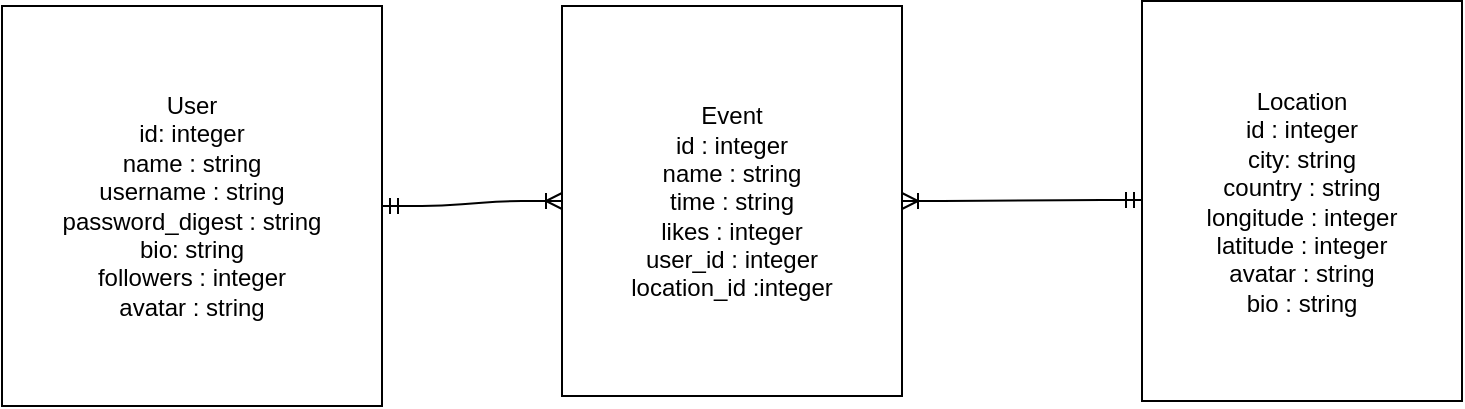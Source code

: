 <mxfile version="13.1.3">
    <diagram id="6hGFLwfOUW9BJ-s0fimq" name="Page-1">
        <mxGraphModel dx="226" dy="530" grid="1" gridSize="10" guides="1" tooltips="1" connect="1" arrows="1" fold="1" page="1" pageScale="1" pageWidth="827" pageHeight="1169" math="0" shadow="0">
            <root>
                <mxCell id="0"/>
                <mxCell id="1" parent="0"/>
                <mxCell id="2" value="Event&lt;br&gt;id : integer&lt;br&gt;name : string&lt;br&gt;time : string&lt;br&gt;likes : integer&lt;br&gt;user_id : integer&lt;br&gt;location_id :integer" style="rounded=0;whiteSpace=wrap;html=1;" parent="1" vertex="1">
                    <mxGeometry x="320" y="240" width="170" height="195" as="geometry"/>
                </mxCell>
                <mxCell id="3" value="User&lt;br&gt;id: integer&lt;br&gt;name : string&lt;br&gt;username : string&lt;br&gt;password_digest : string&lt;br&gt;bio: string&lt;br&gt;followers : integer&lt;br&gt;avatar : string" style="rounded=0;whiteSpace=wrap;html=1;" parent="1" vertex="1">
                    <mxGeometry x="40" y="240" width="190" height="200" as="geometry"/>
                </mxCell>
                <mxCell id="4" value="Location&lt;br&gt;id : integer&lt;br&gt;city: string&lt;br&gt;country : string&lt;br&gt;longitude : integer&lt;br&gt;latitude : integer&lt;br&gt;avatar : string&lt;br&gt;bio : string" style="rounded=0;whiteSpace=wrap;html=1;" parent="1" vertex="1">
                    <mxGeometry x="610" y="237.5" width="160" height="200" as="geometry"/>
                </mxCell>
                <mxCell id="5" value="" style="edgeStyle=entityRelationEdgeStyle;fontSize=12;html=1;endArrow=ERoneToMany;startArrow=ERmandOne;entryX=0;entryY=0.5;entryDx=0;entryDy=0;endFill=0;exitX=1;exitY=0.5;exitDx=0;exitDy=0;" parent="1" source="3" target="2" edge="1">
                    <mxGeometry width="100" height="100" relative="1" as="geometry">
                        <mxPoint x="170" y="260" as="sourcePoint"/>
                        <mxPoint x="270" y="160" as="targetPoint"/>
                    </mxGeometry>
                </mxCell>
                <mxCell id="6" value="" style="edgeStyle=entityRelationEdgeStyle;fontSize=12;html=1;endArrow=ERmandOne;startArrow=ERoneToMany;entryX=0;entryY=0.5;entryDx=0;entryDy=0;startFill=0;endFill=0;" parent="1" source="2" edge="1">
                    <mxGeometry width="100" height="100" relative="1" as="geometry">
                        <mxPoint x="540" y="337" as="sourcePoint"/>
                        <mxPoint x="610" y="337" as="targetPoint"/>
                    </mxGeometry>
                </mxCell>
            </root>
        </mxGraphModel>
    </diagram>
</mxfile>